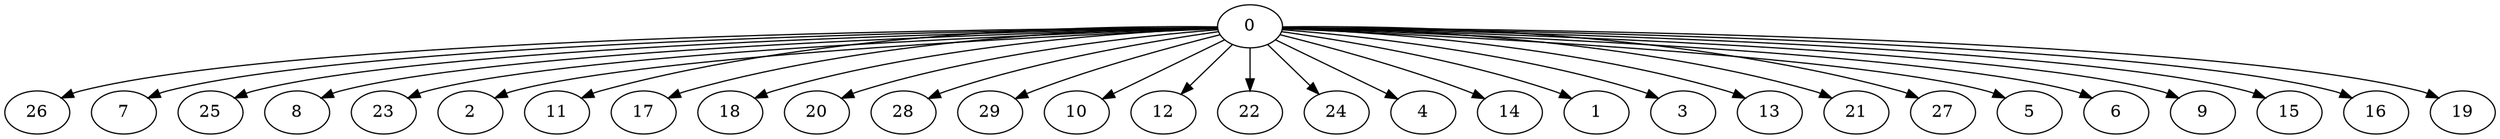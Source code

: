 digraph "Fork_Nodes_30_CCR_0.10_WeightType_Random#2" {
	graph ["Duplicate states"=0,
		GraphType=Fork,
		"Max states in OPEN"=0,
		Modes="120000ms; topo-ordered tasks, ; Pruning: task equivalence, fixed order ready list, ; F-value: ; Optimisation: best schedule length (\
SL) optimisation on equal, ",
		NumberOfTasks=30,
		"Pruned using list schedule length"=10244938,
		"States removed from OPEN"=0,
		TargetSystem="Homogeneous-2",
		"Time to schedule (ms)"=11723,
		"Total idle time"=25,
		"Total schedule length"=973,
		"Total sequential time"=1920,
		"Total states created"=33898610
	];
	0	["Finish time"=23,
		Processor=0,
		"Start time"=0,
		Weight=23];
	26	["Finish time"=441,
		Processor=1,
		"Start time"=325,
		Weight=116];
	0 -> 26	[Weight=4];
	7	["Finish time"=879,
		Processor=0,
		"Start time"=775,
		Weight=104];
	0 -> 7	[Weight=10];
	25	["Finish time"=661,
		Processor=1,
		"Start time"=557,
		Weight=104];
	0 -> 25	[Weight=8];
	8	["Finish time"=555,
		Processor=0,
		"Start time"=462,
		Weight=93];
	0 -> 8	[Weight=8];
	23	["Finish time"=775,
		Processor=0,
		"Start time"=682,
		Weight=93];
	0 -> 23	[Weight=9];
	2	["Finish time"=243,
		Processor=0,
		"Start time"=162,
		Weight=81];
	0 -> 2	[Weight=6];
	11	["Finish time"=187,
		Processor=1,
		"Start time"=106,
		Weight=81];
	0 -> 11	[Weight=3];
	17	["Finish time"=742,
		Processor=1,
		"Start time"=661,
		Weight=81];
	0 -> 17	[Weight=9];
	18	["Finish time"=522,
		Processor=1,
		"Start time"=441,
		Weight=81];
	0 -> 18	[Weight=5];
	20	["Finish time"=106,
		Processor=1,
		"Start time"=25,
		Weight=81];
	0 -> 20	[Weight=2];
	28	["Finish time"=892,
		Processor=1,
		"Start time"=811,
		Weight=81];
	0 -> 28	[Weight=10];
	29	["Finish time"=973,
		Processor=1,
		"Start time"=892,
		Weight=81];
	0 -> 29	[Weight=10];
	10	["Finish time"=256,
		Processor=1,
		"Start time"=187,
		Weight=69];
	0 -> 10	[Weight=3];
	12	["Finish time"=811,
		Processor=1,
		"Start time"=742,
		Weight=69];
	0 -> 12	[Weight=9];
	22	["Finish time"=404,
		Processor=0,
		"Start time"=335,
		Weight=69];
	0 -> 22	[Weight=7];
	24	["Finish time"=325,
		Processor=1,
		"Start time"=256,
		Weight=69];
	0 -> 24	[Weight=3];
	4	["Finish time"=937,
		Processor=0,
		"Start time"=879,
		Weight=58];
	0 -> 4	[Weight=10];
	14	["Finish time"=462,
		Processor=0,
		"Start time"=404,
		Weight=58];
	0 -> 14	[Weight=7];
	1	["Finish time"=289,
		Processor=0,
		"Start time"=243,
		Weight=46];
	0 -> 1	[Weight=6];
	3	["Finish time"=92,
		Processor=0,
		"Start time"=46,
		Weight=46];
	0 -> 3	[Weight=5];
	13	["Finish time"=335,
		Processor=0,
		"Start time"=289,
		Weight=46];
	0 -> 13	[Weight=6];
	21	["Finish time"=601,
		Processor=0,
		"Start time"=555,
		Weight=46];
	0 -> 21	[Weight=8];
	27	["Finish time"=647,
		Processor=0,
		"Start time"=601,
		Weight=46];
	0 -> 27	[Weight=8];
	5	["Finish time"=557,
		Processor=1,
		"Start time"=522,
		Weight=35];
	0 -> 5	[Weight=6];
	6	["Finish time"=972,
		Processor=0,
		"Start time"=937,
		Weight=35];
	0 -> 6	[Weight=10];
	9	["Finish time"=127,
		Processor=0,
		"Start time"=92,
		Weight=35];
	0 -> 9	[Weight=5];
	15	["Finish time"=162,
		Processor=0,
		"Start time"=127,
		Weight=35];
	0 -> 15	[Weight=5];
	16	["Finish time"=682,
		Processor=0,
		"Start time"=647,
		Weight=35];
	0 -> 16	[Weight=8];
	19	["Finish time"=46,
		Processor=0,
		"Start time"=23,
		Weight=23];
	0 -> 19	[Weight=2];
}
